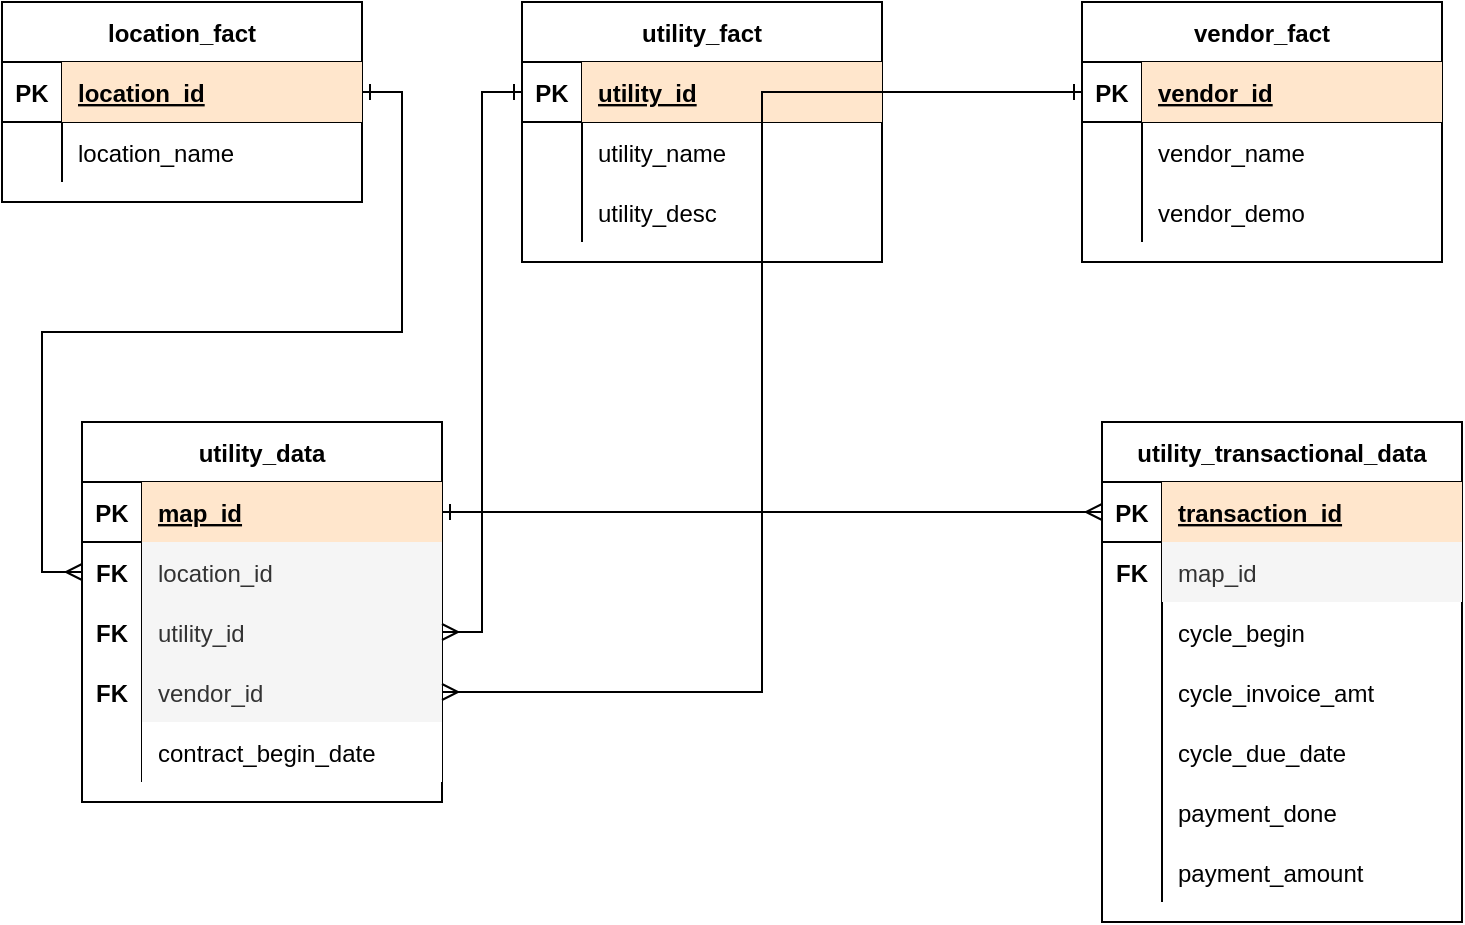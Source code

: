 <mxfile version="14.6.0" type="github" pages="2"><diagram id="Pkltt2efgPCilMbwU8eh" name="Tabular Architecture"><mxGraphModel dx="1038" dy="548" grid="1" gridSize="10" guides="1" tooltips="1" connect="1" arrows="1" fold="1" page="1" pageScale="1" pageWidth="850" pageHeight="1100" math="0" shadow="0"><root><mxCell id="0"/><mxCell id="1" parent="0"/><mxCell id="wyDhNM3AtmGr7imycH3_-1" value="location_fact" style="shape=table;startSize=30;container=1;collapsible=1;childLayout=tableLayout;fixedRows=1;rowLines=0;fontStyle=1;align=center;resizeLast=1;" vertex="1" parent="1"><mxGeometry x="30" y="20" width="180" height="100" as="geometry"><mxRectangle x="70" y="40" width="110" height="30" as="alternateBounds"/></mxGeometry></mxCell><mxCell id="wyDhNM3AtmGr7imycH3_-2" value="" style="shape=partialRectangle;collapsible=0;dropTarget=0;pointerEvents=0;fillColor=none;top=0;left=0;bottom=1;right=0;points=[[0,0.5],[1,0.5]];portConstraint=eastwest;" vertex="1" parent="wyDhNM3AtmGr7imycH3_-1"><mxGeometry y="30" width="180" height="30" as="geometry"/></mxCell><mxCell id="wyDhNM3AtmGr7imycH3_-3" value="PK" style="shape=partialRectangle;connectable=0;fillColor=none;top=0;left=0;bottom=0;right=0;fontStyle=1;overflow=hidden;" vertex="1" parent="wyDhNM3AtmGr7imycH3_-2"><mxGeometry width="30" height="30" as="geometry"/></mxCell><mxCell id="wyDhNM3AtmGr7imycH3_-4" value="location_id" style="shape=partialRectangle;connectable=0;fillColor=#ffe6cc;top=0;left=0;bottom=0;right=0;align=left;spacingLeft=6;fontStyle=5;overflow=hidden;strokeColor=#d79b00;" vertex="1" parent="wyDhNM3AtmGr7imycH3_-2"><mxGeometry x="30" width="150" height="30" as="geometry"/></mxCell><mxCell id="wyDhNM3AtmGr7imycH3_-5" value="" style="shape=partialRectangle;collapsible=0;dropTarget=0;pointerEvents=0;fillColor=none;top=0;left=0;bottom=0;right=0;points=[[0,0.5],[1,0.5]];portConstraint=eastwest;" vertex="1" parent="wyDhNM3AtmGr7imycH3_-1"><mxGeometry y="60" width="180" height="30" as="geometry"/></mxCell><mxCell id="wyDhNM3AtmGr7imycH3_-6" value="" style="shape=partialRectangle;connectable=0;fillColor=none;top=0;left=0;bottom=0;right=0;editable=1;overflow=hidden;" vertex="1" parent="wyDhNM3AtmGr7imycH3_-5"><mxGeometry width="30" height="30" as="geometry"/></mxCell><mxCell id="wyDhNM3AtmGr7imycH3_-7" value="location_name" style="shape=partialRectangle;connectable=0;fillColor=none;top=0;left=0;bottom=0;right=0;align=left;spacingLeft=6;overflow=hidden;" vertex="1" parent="wyDhNM3AtmGr7imycH3_-5"><mxGeometry x="30" width="150" height="30" as="geometry"/></mxCell><mxCell id="wyDhNM3AtmGr7imycH3_-14" value="utility_fact" style="shape=table;startSize=30;container=1;collapsible=1;childLayout=tableLayout;fixedRows=1;rowLines=0;fontStyle=1;align=center;resizeLast=1;" vertex="1" parent="1"><mxGeometry x="290" y="20" width="180" height="130" as="geometry"><mxRectangle x="70" y="160" width="90" height="30" as="alternateBounds"/></mxGeometry></mxCell><mxCell id="wyDhNM3AtmGr7imycH3_-15" value="" style="shape=partialRectangle;collapsible=0;dropTarget=0;pointerEvents=0;fillColor=none;top=0;left=0;bottom=1;right=0;points=[[0,0.5],[1,0.5]];portConstraint=eastwest;" vertex="1" parent="wyDhNM3AtmGr7imycH3_-14"><mxGeometry y="30" width="180" height="30" as="geometry"/></mxCell><mxCell id="wyDhNM3AtmGr7imycH3_-16" value="PK" style="shape=partialRectangle;connectable=0;fillColor=none;top=0;left=0;bottom=0;right=0;fontStyle=1;overflow=hidden;" vertex="1" parent="wyDhNM3AtmGr7imycH3_-15"><mxGeometry width="30" height="30" as="geometry"/></mxCell><mxCell id="wyDhNM3AtmGr7imycH3_-17" value="utility_id" style="shape=partialRectangle;connectable=0;fillColor=#ffe6cc;top=0;left=0;bottom=0;right=0;align=left;spacingLeft=6;fontStyle=5;overflow=hidden;strokeColor=#d79b00;" vertex="1" parent="wyDhNM3AtmGr7imycH3_-15"><mxGeometry x="30" width="150" height="30" as="geometry"/></mxCell><mxCell id="wyDhNM3AtmGr7imycH3_-18" value="" style="shape=partialRectangle;collapsible=0;dropTarget=0;pointerEvents=0;fillColor=none;top=0;left=0;bottom=0;right=0;points=[[0,0.5],[1,0.5]];portConstraint=eastwest;" vertex="1" parent="wyDhNM3AtmGr7imycH3_-14"><mxGeometry y="60" width="180" height="30" as="geometry"/></mxCell><mxCell id="wyDhNM3AtmGr7imycH3_-19" value="" style="shape=partialRectangle;connectable=0;fillColor=none;top=0;left=0;bottom=0;right=0;editable=1;overflow=hidden;" vertex="1" parent="wyDhNM3AtmGr7imycH3_-18"><mxGeometry width="30" height="30" as="geometry"/></mxCell><mxCell id="wyDhNM3AtmGr7imycH3_-20" value="utility_name" style="shape=partialRectangle;connectable=0;fillColor=none;top=0;left=0;bottom=0;right=0;align=left;spacingLeft=6;overflow=hidden;" vertex="1" parent="wyDhNM3AtmGr7imycH3_-18"><mxGeometry x="30" width="150" height="30" as="geometry"/></mxCell><mxCell id="wyDhNM3AtmGr7imycH3_-21" value="" style="shape=partialRectangle;collapsible=0;dropTarget=0;pointerEvents=0;fillColor=none;top=0;left=0;bottom=0;right=0;points=[[0,0.5],[1,0.5]];portConstraint=eastwest;" vertex="1" parent="wyDhNM3AtmGr7imycH3_-14"><mxGeometry y="90" width="180" height="30" as="geometry"/></mxCell><mxCell id="wyDhNM3AtmGr7imycH3_-22" value="" style="shape=partialRectangle;connectable=0;fillColor=none;top=0;left=0;bottom=0;right=0;editable=1;overflow=hidden;" vertex="1" parent="wyDhNM3AtmGr7imycH3_-21"><mxGeometry width="30" height="30" as="geometry"/></mxCell><mxCell id="wyDhNM3AtmGr7imycH3_-23" value="utility_desc" style="shape=partialRectangle;connectable=0;fillColor=none;top=0;left=0;bottom=0;right=0;align=left;spacingLeft=6;overflow=hidden;" vertex="1" parent="wyDhNM3AtmGr7imycH3_-21"><mxGeometry x="30" width="150" height="30" as="geometry"/></mxCell><mxCell id="wyDhNM3AtmGr7imycH3_-27" value="vendor_fact" style="shape=table;startSize=30;container=1;collapsible=1;childLayout=tableLayout;fixedRows=1;rowLines=0;fontStyle=1;align=center;resizeLast=1;" vertex="1" parent="1"><mxGeometry x="570" y="20" width="180" height="130" as="geometry"><mxRectangle x="70" y="310" width="100" height="30" as="alternateBounds"/></mxGeometry></mxCell><mxCell id="wyDhNM3AtmGr7imycH3_-28" value="" style="shape=partialRectangle;collapsible=0;dropTarget=0;pointerEvents=0;fillColor=none;top=0;left=0;bottom=1;right=0;points=[[0,0.5],[1,0.5]];portConstraint=eastwest;" vertex="1" parent="wyDhNM3AtmGr7imycH3_-27"><mxGeometry y="30" width="180" height="30" as="geometry"/></mxCell><mxCell id="wyDhNM3AtmGr7imycH3_-29" value="PK" style="shape=partialRectangle;connectable=0;fillColor=none;top=0;left=0;bottom=0;right=0;fontStyle=1;overflow=hidden;" vertex="1" parent="wyDhNM3AtmGr7imycH3_-28"><mxGeometry width="30" height="30" as="geometry"/></mxCell><mxCell id="wyDhNM3AtmGr7imycH3_-30" value="vendor_id" style="shape=partialRectangle;connectable=0;fillColor=#ffe6cc;top=0;left=0;bottom=0;right=0;align=left;spacingLeft=6;fontStyle=5;overflow=hidden;strokeColor=#d79b00;" vertex="1" parent="wyDhNM3AtmGr7imycH3_-28"><mxGeometry x="30" width="150" height="30" as="geometry"/></mxCell><mxCell id="wyDhNM3AtmGr7imycH3_-31" value="" style="shape=partialRectangle;collapsible=0;dropTarget=0;pointerEvents=0;fillColor=none;top=0;left=0;bottom=0;right=0;points=[[0,0.5],[1,0.5]];portConstraint=eastwest;" vertex="1" parent="wyDhNM3AtmGr7imycH3_-27"><mxGeometry y="60" width="180" height="30" as="geometry"/></mxCell><mxCell id="wyDhNM3AtmGr7imycH3_-32" value="" style="shape=partialRectangle;connectable=0;fillColor=none;top=0;left=0;bottom=0;right=0;editable=1;overflow=hidden;" vertex="1" parent="wyDhNM3AtmGr7imycH3_-31"><mxGeometry width="30" height="30" as="geometry"/></mxCell><mxCell id="wyDhNM3AtmGr7imycH3_-33" value="vendor_name" style="shape=partialRectangle;connectable=0;fillColor=none;top=0;left=0;bottom=0;right=0;align=left;spacingLeft=6;overflow=hidden;" vertex="1" parent="wyDhNM3AtmGr7imycH3_-31"><mxGeometry x="30" width="150" height="30" as="geometry"/></mxCell><mxCell id="wyDhNM3AtmGr7imycH3_-34" value="" style="shape=partialRectangle;collapsible=0;dropTarget=0;pointerEvents=0;fillColor=none;top=0;left=0;bottom=0;right=0;points=[[0,0.5],[1,0.5]];portConstraint=eastwest;" vertex="1" parent="wyDhNM3AtmGr7imycH3_-27"><mxGeometry y="90" width="180" height="30" as="geometry"/></mxCell><mxCell id="wyDhNM3AtmGr7imycH3_-35" value="" style="shape=partialRectangle;connectable=0;fillColor=none;top=0;left=0;bottom=0;right=0;editable=1;overflow=hidden;" vertex="1" parent="wyDhNM3AtmGr7imycH3_-34"><mxGeometry width="30" height="30" as="geometry"/></mxCell><mxCell id="wyDhNM3AtmGr7imycH3_-36" value="vendor_demo" style="shape=partialRectangle;connectable=0;fillColor=none;top=0;left=0;bottom=0;right=0;align=left;spacingLeft=6;overflow=hidden;" vertex="1" parent="wyDhNM3AtmGr7imycH3_-34"><mxGeometry x="30" width="150" height="30" as="geometry"/></mxCell><mxCell id="wyDhNM3AtmGr7imycH3_-43" value="utility_data" style="shape=table;startSize=30;container=1;collapsible=1;childLayout=tableLayout;fixedRows=1;rowLines=0;fontStyle=1;align=center;resizeLast=1;" vertex="1" parent="1"><mxGeometry x="70" y="230" width="180" height="190" as="geometry"><mxRectangle x="440" y="50" width="100" height="30" as="alternateBounds"/></mxGeometry></mxCell><mxCell id="wyDhNM3AtmGr7imycH3_-44" value="" style="shape=partialRectangle;collapsible=0;dropTarget=0;pointerEvents=0;fillColor=none;top=0;left=0;bottom=1;right=0;points=[[0,0.5],[1,0.5]];portConstraint=eastwest;" vertex="1" parent="wyDhNM3AtmGr7imycH3_-43"><mxGeometry y="30" width="180" height="30" as="geometry"/></mxCell><mxCell id="wyDhNM3AtmGr7imycH3_-45" value="PK" style="shape=partialRectangle;connectable=0;fillColor=none;top=0;left=0;bottom=0;right=0;fontStyle=1;overflow=hidden;" vertex="1" parent="wyDhNM3AtmGr7imycH3_-44"><mxGeometry width="30" height="30" as="geometry"/></mxCell><mxCell id="wyDhNM3AtmGr7imycH3_-46" value="map_id" style="shape=partialRectangle;connectable=0;fillColor=#ffe6cc;top=0;left=0;bottom=0;right=0;align=left;spacingLeft=6;fontStyle=5;overflow=hidden;strokeColor=#d79b00;" vertex="1" parent="wyDhNM3AtmGr7imycH3_-44"><mxGeometry x="30" width="150" height="30" as="geometry"/></mxCell><mxCell id="wyDhNM3AtmGr7imycH3_-47" value="" style="shape=partialRectangle;collapsible=0;dropTarget=0;pointerEvents=0;fillColor=none;top=0;left=0;bottom=0;right=0;points=[[0,0.5],[1,0.5]];portConstraint=eastwest;" vertex="1" parent="wyDhNM3AtmGr7imycH3_-43"><mxGeometry y="60" width="180" height="30" as="geometry"/></mxCell><mxCell id="wyDhNM3AtmGr7imycH3_-48" value="FK" style="shape=partialRectangle;connectable=0;fillColor=none;top=0;left=0;bottom=0;right=0;editable=1;overflow=hidden;fontStyle=1" vertex="1" parent="wyDhNM3AtmGr7imycH3_-47"><mxGeometry width="30" height="30" as="geometry"/></mxCell><mxCell id="wyDhNM3AtmGr7imycH3_-49" value="location_id" style="shape=partialRectangle;connectable=0;fillColor=#f5f5f5;top=0;left=0;bottom=0;right=0;align=left;spacingLeft=6;overflow=hidden;strokeColor=#666666;fontColor=#333333;" vertex="1" parent="wyDhNM3AtmGr7imycH3_-47"><mxGeometry x="30" width="150" height="30" as="geometry"/></mxCell><mxCell id="wyDhNM3AtmGr7imycH3_-50" value="" style="shape=partialRectangle;collapsible=0;dropTarget=0;pointerEvents=0;fillColor=none;top=0;left=0;bottom=0;right=0;points=[[0,0.5],[1,0.5]];portConstraint=eastwest;" vertex="1" parent="wyDhNM3AtmGr7imycH3_-43"><mxGeometry y="90" width="180" height="30" as="geometry"/></mxCell><mxCell id="wyDhNM3AtmGr7imycH3_-51" value="FK" style="shape=partialRectangle;connectable=0;fillColor=none;top=0;left=0;bottom=0;right=0;editable=1;overflow=hidden;fontStyle=1" vertex="1" parent="wyDhNM3AtmGr7imycH3_-50"><mxGeometry width="30" height="30" as="geometry"/></mxCell><mxCell id="wyDhNM3AtmGr7imycH3_-52" value="utility_id" style="shape=partialRectangle;connectable=0;fillColor=#f5f5f5;top=0;left=0;bottom=0;right=0;align=left;spacingLeft=6;overflow=hidden;strokeColor=#666666;fontColor=#333333;" vertex="1" parent="wyDhNM3AtmGr7imycH3_-50"><mxGeometry x="30" width="150" height="30" as="geometry"/></mxCell><mxCell id="wyDhNM3AtmGr7imycH3_-53" value="" style="shape=partialRectangle;collapsible=0;dropTarget=0;pointerEvents=0;fillColor=none;top=0;left=0;bottom=0;right=0;points=[[0,0.5],[1,0.5]];portConstraint=eastwest;" vertex="1" parent="wyDhNM3AtmGr7imycH3_-43"><mxGeometry y="120" width="180" height="30" as="geometry"/></mxCell><mxCell id="wyDhNM3AtmGr7imycH3_-54" value="FK" style="shape=partialRectangle;connectable=0;fillColor=none;top=0;left=0;bottom=0;right=0;editable=1;overflow=hidden;fontStyle=1" vertex="1" parent="wyDhNM3AtmGr7imycH3_-53"><mxGeometry width="30" height="30" as="geometry"/></mxCell><mxCell id="wyDhNM3AtmGr7imycH3_-55" value="vendor_id" style="shape=partialRectangle;connectable=0;fillColor=#f5f5f5;top=0;left=0;bottom=0;right=0;align=left;spacingLeft=6;overflow=hidden;strokeColor=#666666;fontColor=#333333;" vertex="1" parent="wyDhNM3AtmGr7imycH3_-53"><mxGeometry x="30" width="150" height="30" as="geometry"/></mxCell><mxCell id="wyDhNM3AtmGr7imycH3_-72" value="" style="shape=partialRectangle;collapsible=0;dropTarget=0;pointerEvents=0;fillColor=none;top=0;left=0;bottom=0;right=0;points=[[0,0.5],[1,0.5]];portConstraint=eastwest;" vertex="1" parent="wyDhNM3AtmGr7imycH3_-43"><mxGeometry y="150" width="180" height="30" as="geometry"/></mxCell><mxCell id="wyDhNM3AtmGr7imycH3_-73" value="" style="shape=partialRectangle;connectable=0;fillColor=none;top=0;left=0;bottom=0;right=0;editable=1;overflow=hidden;fontStyle=1" vertex="1" parent="wyDhNM3AtmGr7imycH3_-72"><mxGeometry width="30" height="30" as="geometry"/></mxCell><mxCell id="wyDhNM3AtmGr7imycH3_-74" value="contract_begin_date" style="shape=partialRectangle;connectable=0;top=0;left=0;bottom=0;right=0;align=left;spacingLeft=6;overflow=hidden;" vertex="1" parent="wyDhNM3AtmGr7imycH3_-72"><mxGeometry x="30" width="150" height="30" as="geometry"/></mxCell><mxCell id="wyDhNM3AtmGr7imycH3_-59" value="utility_transactional_data" style="shape=table;startSize=30;container=1;collapsible=1;childLayout=tableLayout;fixedRows=1;rowLines=0;fontStyle=1;align=center;resizeLast=1;" vertex="1" parent="1"><mxGeometry x="580" y="230" width="180" height="250" as="geometry"/></mxCell><mxCell id="wyDhNM3AtmGr7imycH3_-60" value="" style="shape=partialRectangle;collapsible=0;dropTarget=0;pointerEvents=0;fillColor=none;top=0;left=0;bottom=1;right=0;points=[[0,0.5],[1,0.5]];portConstraint=eastwest;" vertex="1" parent="wyDhNM3AtmGr7imycH3_-59"><mxGeometry y="30" width="180" height="30" as="geometry"/></mxCell><mxCell id="wyDhNM3AtmGr7imycH3_-61" value="PK" style="shape=partialRectangle;connectable=0;fillColor=none;top=0;left=0;bottom=0;right=0;fontStyle=1;overflow=hidden;" vertex="1" parent="wyDhNM3AtmGr7imycH3_-60"><mxGeometry width="30" height="30" as="geometry"/></mxCell><mxCell id="wyDhNM3AtmGr7imycH3_-62" value="transaction_id" style="shape=partialRectangle;connectable=0;fillColor=#ffe6cc;top=0;left=0;bottom=0;right=0;align=left;spacingLeft=6;fontStyle=5;overflow=hidden;strokeColor=#d79b00;" vertex="1" parent="wyDhNM3AtmGr7imycH3_-60"><mxGeometry x="30" width="150" height="30" as="geometry"/></mxCell><mxCell id="wyDhNM3AtmGr7imycH3_-63" value="" style="shape=partialRectangle;collapsible=0;dropTarget=0;pointerEvents=0;fillColor=none;top=0;left=0;bottom=0;right=0;points=[[0,0.5],[1,0.5]];portConstraint=eastwest;" vertex="1" parent="wyDhNM3AtmGr7imycH3_-59"><mxGeometry y="60" width="180" height="30" as="geometry"/></mxCell><mxCell id="wyDhNM3AtmGr7imycH3_-64" value="FK" style="shape=partialRectangle;connectable=0;fillColor=none;top=0;left=0;bottom=0;right=0;editable=1;overflow=hidden;fontStyle=1" vertex="1" parent="wyDhNM3AtmGr7imycH3_-63"><mxGeometry width="30" height="30" as="geometry"/></mxCell><mxCell id="wyDhNM3AtmGr7imycH3_-65" value="map_id" style="shape=partialRectangle;connectable=0;fillColor=#f5f5f5;top=0;left=0;bottom=0;right=0;align=left;spacingLeft=6;overflow=hidden;strokeColor=#666666;fontColor=#333333;" vertex="1" parent="wyDhNM3AtmGr7imycH3_-63"><mxGeometry x="30" width="150" height="30" as="geometry"/></mxCell><mxCell id="wyDhNM3AtmGr7imycH3_-66" value="" style="shape=partialRectangle;collapsible=0;dropTarget=0;pointerEvents=0;fillColor=none;top=0;left=0;bottom=0;right=0;points=[[0,0.5],[1,0.5]];portConstraint=eastwest;" vertex="1" parent="wyDhNM3AtmGr7imycH3_-59"><mxGeometry y="90" width="180" height="30" as="geometry"/></mxCell><mxCell id="wyDhNM3AtmGr7imycH3_-67" value="" style="shape=partialRectangle;connectable=0;fillColor=none;top=0;left=0;bottom=0;right=0;editable=1;overflow=hidden;" vertex="1" parent="wyDhNM3AtmGr7imycH3_-66"><mxGeometry width="30" height="30" as="geometry"/></mxCell><mxCell id="wyDhNM3AtmGr7imycH3_-68" value="cycle_begin" style="shape=partialRectangle;connectable=0;fillColor=none;top=0;left=0;bottom=0;right=0;align=left;spacingLeft=6;overflow=hidden;" vertex="1" parent="wyDhNM3AtmGr7imycH3_-66"><mxGeometry x="30" width="150" height="30" as="geometry"/></mxCell><mxCell id="wyDhNM3AtmGr7imycH3_-69" value="" style="shape=partialRectangle;collapsible=0;dropTarget=0;pointerEvents=0;fillColor=none;top=0;left=0;bottom=0;right=0;points=[[0,0.5],[1,0.5]];portConstraint=eastwest;" vertex="1" parent="wyDhNM3AtmGr7imycH3_-59"><mxGeometry y="120" width="180" height="30" as="geometry"/></mxCell><mxCell id="wyDhNM3AtmGr7imycH3_-70" value="" style="shape=partialRectangle;connectable=0;fillColor=none;top=0;left=0;bottom=0;right=0;editable=1;overflow=hidden;" vertex="1" parent="wyDhNM3AtmGr7imycH3_-69"><mxGeometry width="30" height="30" as="geometry"/></mxCell><mxCell id="wyDhNM3AtmGr7imycH3_-71" value="cycle_invoice_amt" style="shape=partialRectangle;connectable=0;fillColor=none;top=0;left=0;bottom=0;right=0;align=left;spacingLeft=6;overflow=hidden;" vertex="1" parent="wyDhNM3AtmGr7imycH3_-69"><mxGeometry x="30" width="150" height="30" as="geometry"/></mxCell><mxCell id="wyDhNM3AtmGr7imycH3_-75" value="" style="shape=partialRectangle;collapsible=0;dropTarget=0;pointerEvents=0;fillColor=none;top=0;left=0;bottom=0;right=0;points=[[0,0.5],[1,0.5]];portConstraint=eastwest;" vertex="1" parent="wyDhNM3AtmGr7imycH3_-59"><mxGeometry y="150" width="180" height="30" as="geometry"/></mxCell><mxCell id="wyDhNM3AtmGr7imycH3_-76" value="" style="shape=partialRectangle;connectable=0;fillColor=none;top=0;left=0;bottom=0;right=0;editable=1;overflow=hidden;" vertex="1" parent="wyDhNM3AtmGr7imycH3_-75"><mxGeometry width="30" height="30" as="geometry"/></mxCell><mxCell id="wyDhNM3AtmGr7imycH3_-77" value="cycle_due_date" style="shape=partialRectangle;connectable=0;fillColor=none;top=0;left=0;bottom=0;right=0;align=left;spacingLeft=6;overflow=hidden;" vertex="1" parent="wyDhNM3AtmGr7imycH3_-75"><mxGeometry x="30" width="150" height="30" as="geometry"/></mxCell><mxCell id="wyDhNM3AtmGr7imycH3_-78" value="" style="shape=partialRectangle;collapsible=0;dropTarget=0;pointerEvents=0;fillColor=none;top=0;left=0;bottom=0;right=0;points=[[0,0.5],[1,0.5]];portConstraint=eastwest;" vertex="1" parent="wyDhNM3AtmGr7imycH3_-59"><mxGeometry y="180" width="180" height="30" as="geometry"/></mxCell><mxCell id="wyDhNM3AtmGr7imycH3_-79" value="" style="shape=partialRectangle;connectable=0;fillColor=none;top=0;left=0;bottom=0;right=0;editable=1;overflow=hidden;" vertex="1" parent="wyDhNM3AtmGr7imycH3_-78"><mxGeometry width="30" height="30" as="geometry"/></mxCell><mxCell id="wyDhNM3AtmGr7imycH3_-80" value="payment_done" style="shape=partialRectangle;connectable=0;fillColor=none;top=0;left=0;bottom=0;right=0;align=left;spacingLeft=6;overflow=hidden;" vertex="1" parent="wyDhNM3AtmGr7imycH3_-78"><mxGeometry x="30" width="150" height="30" as="geometry"/></mxCell><mxCell id="wyDhNM3AtmGr7imycH3_-81" value="" style="shape=partialRectangle;collapsible=0;dropTarget=0;pointerEvents=0;fillColor=none;top=0;left=0;bottom=0;right=0;points=[[0,0.5],[1,0.5]];portConstraint=eastwest;" vertex="1" parent="wyDhNM3AtmGr7imycH3_-59"><mxGeometry y="210" width="180" height="30" as="geometry"/></mxCell><mxCell id="wyDhNM3AtmGr7imycH3_-82" value="" style="shape=partialRectangle;connectable=0;fillColor=none;top=0;left=0;bottom=0;right=0;editable=1;overflow=hidden;" vertex="1" parent="wyDhNM3AtmGr7imycH3_-81"><mxGeometry width="30" height="30" as="geometry"/></mxCell><mxCell id="wyDhNM3AtmGr7imycH3_-83" value="payment_amount" style="shape=partialRectangle;connectable=0;fillColor=none;top=0;left=0;bottom=0;right=0;align=left;spacingLeft=6;overflow=hidden;" vertex="1" parent="wyDhNM3AtmGr7imycH3_-81"><mxGeometry x="30" width="150" height="30" as="geometry"/></mxCell><mxCell id="wyDhNM3AtmGr7imycH3_-88" style="edgeStyle=orthogonalEdgeStyle;rounded=0;orthogonalLoop=1;jettySize=auto;html=1;entryX=0;entryY=0.5;entryDx=0;entryDy=0;endArrow=ERmany;endFill=0;startArrow=ERone;startFill=0;" edge="1" parent="1" source="wyDhNM3AtmGr7imycH3_-2" target="wyDhNM3AtmGr7imycH3_-47"><mxGeometry relative="1" as="geometry"/></mxCell><mxCell id="wyDhNM3AtmGr7imycH3_-89" style="edgeStyle=orthogonalEdgeStyle;rounded=0;orthogonalLoop=1;jettySize=auto;html=1;startArrow=ERone;startFill=0;endArrow=ERmany;endFill=0;" edge="1" parent="1" source="wyDhNM3AtmGr7imycH3_-15" target="wyDhNM3AtmGr7imycH3_-50"><mxGeometry relative="1" as="geometry"/></mxCell><mxCell id="wyDhNM3AtmGr7imycH3_-90" style="edgeStyle=orthogonalEdgeStyle;rounded=0;orthogonalLoop=1;jettySize=auto;html=1;entryX=1;entryY=0.5;entryDx=0;entryDy=0;startArrow=ERone;startFill=0;endArrow=ERmany;endFill=0;" edge="1" parent="1" source="wyDhNM3AtmGr7imycH3_-28" target="wyDhNM3AtmGr7imycH3_-53"><mxGeometry relative="1" as="geometry"/></mxCell><mxCell id="wyDhNM3AtmGr7imycH3_-91" style="edgeStyle=orthogonalEdgeStyle;rounded=0;orthogonalLoop=1;jettySize=auto;html=1;entryX=0;entryY=0.5;entryDx=0;entryDy=0;startArrow=ERone;startFill=0;endArrow=ERmany;endFill=0;" edge="1" parent="1" source="wyDhNM3AtmGr7imycH3_-44" target="wyDhNM3AtmGr7imycH3_-60"><mxGeometry relative="1" as="geometry"/></mxCell></root></mxGraphModel></diagram><diagram id="coVbsx3EuD9doUnCDI8d" name="User Interface"><mxGraphModel dx="1038" dy="548" grid="1" gridSize="10" guides="1" tooltips="1" connect="1" arrows="1" fold="1" page="1" pageScale="1" pageWidth="850" pageHeight="1100" math="0" shadow="0"><root><mxCell id="1yU8xvQV_2dhG878uHYO-0"/><mxCell id="1yU8xvQV_2dhG878uHYO-1" parent="1yU8xvQV_2dhG878uHYO-0"/><mxCell id="1yU8xvQV_2dhG878uHYO-5" value="Front End" style="verticalAlign=top;align=left;spacingTop=8;spacingLeft=2;spacingRight=12;shape=cube;size=10;direction=south;fontStyle=4;html=1;" vertex="1" parent="1yU8xvQV_2dhG878uHYO-1"><mxGeometry x="190" y="10" width="510" height="420" as="geometry"/></mxCell><mxCell id="1yU8xvQV_2dhG878uHYO-4" style="rounded=0;orthogonalLoop=1;jettySize=auto;html=1;startArrow=open;startFill=0;endArrow=classic;endFill=1;" edge="1" parent="1yU8xvQV_2dhG878uHYO-1" source="1yU8xvQV_2dhG878uHYO-2" target="1yU8xvQV_2dhG878uHYO-3"><mxGeometry relative="1" as="geometry"/></mxCell><mxCell id="1yU8xvQV_2dhG878uHYO-2" value="Actor" style="shape=umlActor;verticalLabelPosition=bottom;verticalAlign=top;html=1;" vertex="1" parent="1yU8xvQV_2dhG878uHYO-1"><mxGeometry x="70" y="60" width="30" height="60" as="geometry"/></mxCell><mxCell id="1yU8xvQV_2dhG878uHYO-3" value="&lt;p style=&quot;margin: 0px ; margin-top: 4px ; text-align: center&quot;&gt;&lt;i&gt;&amp;lt;&amp;lt;Dashboard&amp;gt;&amp;gt;&lt;/i&gt;&lt;br&gt;&lt;b&gt;Interface&lt;/b&gt;&lt;/p&gt;&lt;hr size=&quot;1&quot;&gt;&lt;p style=&quot;margin: 0px ; margin-left: 4px&quot;&gt;+ location: text dropdown&lt;br&gt;+ utility: text dropdown&lt;/p&gt;&lt;hr size=&quot;1&quot;&gt;&lt;p style=&quot;margin: 0px ; margin-left: 4px&quot;&gt;+ filter_transaction_data(loc,utility)&lt;br&gt;+ export_transaction_data(loc, utility)&lt;/p&gt;" style="verticalAlign=top;align=left;overflow=fill;fontSize=12;fontFamily=Helvetica;html=1;" vertex="1" parent="1yU8xvQV_2dhG878uHYO-1"><mxGeometry x="235" y="40" width="340" height="130" as="geometry"/></mxCell><mxCell id="1yU8xvQV_2dhG878uHYO-9" value="Result Set" style="shape=table;html=1;whiteSpace=wrap;startSize=30;container=1;collapsible=0;childLayout=tableLayout;fontStyle=1;align=center;" vertex="1" parent="1yU8xvQV_2dhG878uHYO-1"><mxGeometry x="230" y="210" width="415" height="170" as="geometry"/></mxCell><mxCell id="1yU8xvQV_2dhG878uHYO-10" value="" style="shape=partialRectangle;html=1;whiteSpace=wrap;collapsible=0;dropTarget=0;pointerEvents=0;fillColor=none;top=0;left=0;bottom=0;right=0;points=[[0,0.5],[1,0.5]];portConstraint=eastwest;" vertex="1" parent="1yU8xvQV_2dhG878uHYO-9"><mxGeometry y="30" width="415" height="35" as="geometry"/></mxCell><mxCell id="1yU8xvQV_2dhG878uHYO-11" value="&lt;span style=&quot;font-weight: 700&quot;&gt;utility_data&lt;/span&gt;" style="shape=partialRectangle;html=1;whiteSpace=wrap;connectable=0;fillColor=none;top=0;left=0;bottom=0;right=0;overflow=hidden;align=left;" vertex="1" parent="1yU8xvQV_2dhG878uHYO-10"><mxGeometry width="138" height="35" as="geometry"/></mxCell><mxCell id="1yU8xvQV_2dhG878uHYO-12" value="&lt;span style=&quot;font-weight: 700 ; text-align: center&quot;&gt;utility_transactional_data&lt;/span&gt;" style="shape=partialRectangle;html=1;whiteSpace=wrap;connectable=0;fillColor=none;top=0;left=0;bottom=0;right=0;overflow=hidden;align=left;" vertex="1" parent="1yU8xvQV_2dhG878uHYO-10"><mxGeometry x="138" width="175" height="35" as="geometry"/></mxCell><mxCell id="1yU8xvQV_2dhG878uHYO-13" value="&lt;b&gt;Due Date&lt;/b&gt;" style="shape=partialRectangle;html=1;whiteSpace=wrap;connectable=0;fillColor=none;top=0;left=0;bottom=0;right=0;overflow=hidden;align=left;" vertex="1" parent="1yU8xvQV_2dhG878uHYO-10"><mxGeometry x="313" width="102" height="35" as="geometry"/></mxCell><mxCell id="1yU8xvQV_2dhG878uHYO-36" value="" style="shape=partialRectangle;html=1;whiteSpace=wrap;collapsible=0;dropTarget=0;pointerEvents=0;fillColor=none;top=0;left=0;bottom=0;right=0;points=[[0,0.5],[1,0.5]];portConstraint=eastwest;" vertex="1" parent="1yU8xvQV_2dhG878uHYO-9"><mxGeometry y="65" width="415" height="35" as="geometry"/></mxCell><mxCell id="1yU8xvQV_2dhG878uHYO-37" value="Loc[i] ; Utility[j]; Vendor[k]" style="shape=partialRectangle;html=1;whiteSpace=wrap;connectable=0;fillColor=#e51400;top=0;left=0;bottom=0;right=0;overflow=hidden;strokeColor=#B20000;fontColor=#ffffff;" vertex="1" parent="1yU8xvQV_2dhG878uHYO-36"><mxGeometry width="138" height="35" as="geometry"/></mxCell><mxCell id="1yU8xvQV_2dhG878uHYO-38" value="Cycle [l]" style="shape=partialRectangle;html=1;whiteSpace=wrap;connectable=0;fillColor=#e51400;top=0;left=0;bottom=0;right=0;overflow=hidden;strokeColor=#B20000;fontColor=#ffffff;" vertex="1" parent="1yU8xvQV_2dhG878uHYO-36"><mxGeometry x="138" width="175" height="35" as="geometry"/></mxCell><mxCell id="1yU8xvQV_2dhG878uHYO-39" value="04-11-2021" style="shape=partialRectangle;html=1;whiteSpace=wrap;connectable=0;fillColor=#e51400;top=0;left=0;bottom=0;right=0;overflow=hidden;strokeColor=#B20000;fontColor=#ffffff;" vertex="1" parent="1yU8xvQV_2dhG878uHYO-36"><mxGeometry x="313" width="102" height="35" as="geometry"/></mxCell><mxCell id="1yU8xvQV_2dhG878uHYO-18" value="" style="shape=partialRectangle;html=1;whiteSpace=wrap;collapsible=0;dropTarget=0;pointerEvents=0;fillColor=none;top=0;left=0;bottom=0;right=0;points=[[0,0.5],[1,0.5]];portConstraint=eastwest;" vertex="1" parent="1yU8xvQV_2dhG878uHYO-9"><mxGeometry y="100" width="415" height="35" as="geometry"/></mxCell><mxCell id="1yU8xvQV_2dhG878uHYO-19" value="&lt;span&gt;Loc[i] ; Utility[j]; Vendor[k]&lt;/span&gt;" style="shape=partialRectangle;html=1;whiteSpace=wrap;connectable=0;fillColor=none;top=0;left=0;bottom=0;right=0;overflow=hidden;" vertex="1" parent="1yU8xvQV_2dhG878uHYO-18"><mxGeometry width="138" height="35" as="geometry"/></mxCell><mxCell id="1yU8xvQV_2dhG878uHYO-20" value="&lt;span&gt;Cycle [l]&lt;/span&gt;" style="shape=partialRectangle;html=1;whiteSpace=wrap;connectable=0;fillColor=none;top=0;left=0;bottom=0;right=0;overflow=hidden;" vertex="1" parent="1yU8xvQV_2dhG878uHYO-18"><mxGeometry x="138" width="175" height="35" as="geometry"/></mxCell><mxCell id="1yU8xvQV_2dhG878uHYO-21" value="11-23-2020" style="shape=partialRectangle;html=1;whiteSpace=wrap;connectable=0;fillColor=none;top=0;left=0;bottom=0;right=0;overflow=hidden;" vertex="1" parent="1yU8xvQV_2dhG878uHYO-18"><mxGeometry x="313" width="102" height="35" as="geometry"/></mxCell><mxCell id="1yU8xvQV_2dhG878uHYO-14" value="" style="shape=partialRectangle;html=1;whiteSpace=wrap;collapsible=0;dropTarget=0;pointerEvents=0;fillColor=none;top=0;left=0;bottom=0;right=0;points=[[0,0.5],[1,0.5]];portConstraint=eastwest;" vertex="1" parent="1yU8xvQV_2dhG878uHYO-9"><mxGeometry y="135" width="415" height="35" as="geometry"/></mxCell><mxCell id="1yU8xvQV_2dhG878uHYO-15" value="&lt;span&gt;Loc[i] ; Utility[j]; Vendor[k]&lt;/span&gt;" style="shape=partialRectangle;html=1;whiteSpace=wrap;connectable=0;fillColor=#e51400;top=0;left=0;bottom=0;right=0;overflow=hidden;strokeColor=#B20000;fontColor=#ffffff;" vertex="1" parent="1yU8xvQV_2dhG878uHYO-14"><mxGeometry width="138" height="35" as="geometry"/></mxCell><mxCell id="1yU8xvQV_2dhG878uHYO-16" value="&lt;span&gt;Cycle [l]&lt;/span&gt;" style="shape=partialRectangle;html=1;whiteSpace=wrap;connectable=0;fillColor=#e51400;top=0;left=0;bottom=0;right=0;overflow=hidden;strokeColor=#B20000;fontColor=#ffffff;" vertex="1" parent="1yU8xvQV_2dhG878uHYO-14"><mxGeometry x="138" width="175" height="35" as="geometry"/></mxCell><mxCell id="1yU8xvQV_2dhG878uHYO-17" value="03-28-2021" style="shape=partialRectangle;html=1;whiteSpace=wrap;connectable=0;fillColor=#e51400;top=0;left=0;bottom=0;right=0;overflow=hidden;strokeColor=#B20000;fontColor=#ffffff;" vertex="1" parent="1yU8xvQV_2dhG878uHYO-14"><mxGeometry x="313" width="102" height="35" as="geometry"/></mxCell></root></mxGraphModel></diagram></mxfile>